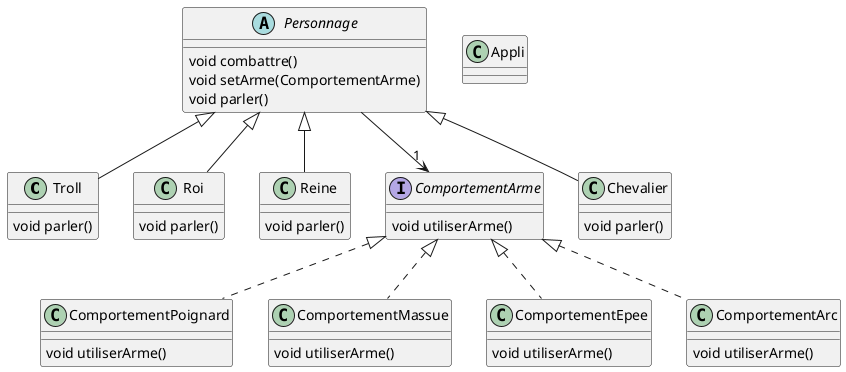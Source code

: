 @startuml

' definitions
' -----------

' package "Aventure"
class Troll
class Roi
class Reine
abstract Personnage
class ComportementPoignard
class ComportementMassue
class ComportementEpee
interface ComportementArme
class ComportementArc
class Chevalier
class Appli
' end package

' content
' -------

' Personnage:
Personnage --> "1" ComportementArme
Personnage : void combattre()
Personnage : void setArme(ComportementArme)
Personnage : void parler()

' Roi:
Personnage <|-- Roi
Roi : void parler()

' Troll:
Personnage <|-- Troll
Troll : void parler()

' ComportementPoignard:
ComportementArme <|.. ComportementPoignard
ComportementPoignard : void utiliserArme()

' ComportementEpee:
ComportementArme <|.. ComportementEpee
ComportementEpee : void utiliserArme()

' ComportementArc:
ComportementArme <|.. ComportementArc
ComportementArc : void utiliserArme()

' Reine:
Personnage <|-- Reine
Reine : void parler()

' ComportementArme:
ComportementArme : void utiliserArme()

' ComportementMassue:
ComportementArme <|.. ComportementMassue
ComportementMassue : void utiliserArme()

' Chevalier:
Personnage <|-- Chevalier
Chevalier : void parler()

@enduml
